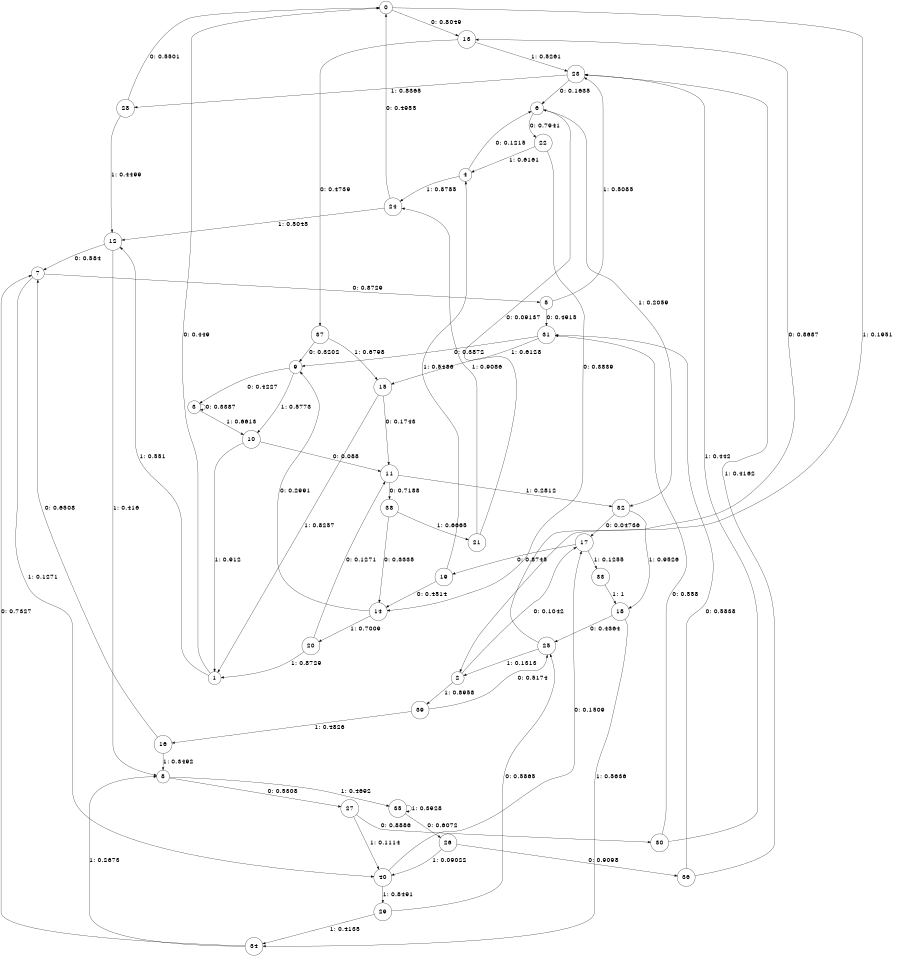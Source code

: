 digraph "ch36concat_phase3_L7" {
size = "6,8.5";
ratio = "fill";
node [shape = circle];
node [fontsize = 24];
edge [fontsize = 24];
0 -> 13 [label = "0: 0.8049   "];
0 -> 2 [label = "1: 0.1951   "];
1 -> 0 [label = "0: 0.449    "];
1 -> 12 [label = "1: 0.551    "];
2 -> 17 [label = "0: 0.1042   "];
2 -> 39 [label = "1: 0.8958   "];
3 -> 3 [label = "0: 0.3387   "];
3 -> 10 [label = "1: 0.6613   "];
4 -> 6 [label = "0: 0.1215   "];
4 -> 24 [label = "1: 0.8785   "];
5 -> 31 [label = "0: 0.4915   "];
5 -> 23 [label = "1: 0.5085   "];
6 -> 22 [label = "0: 0.7941   "];
6 -> 32 [label = "1: 0.2059   "];
7 -> 5 [label = "0: 0.8729   "];
7 -> 40 [label = "1: 0.1271   "];
8 -> 27 [label = "0: 0.5308   "];
8 -> 35 [label = "1: 0.4692   "];
9 -> 3 [label = "0: 0.4227   "];
9 -> 10 [label = "1: 0.5773   "];
10 -> 11 [label = "0: 0.088    "];
10 -> 1 [label = "1: 0.912    "];
11 -> 38 [label = "0: 0.7188   "];
11 -> 32 [label = "1: 0.2812   "];
12 -> 7 [label = "0: 0.584    "];
12 -> 8 [label = "1: 0.416    "];
13 -> 37 [label = "0: 0.4739   "];
13 -> 23 [label = "1: 0.5261   "];
14 -> 9 [label = "0: 0.2991   "];
14 -> 20 [label = "1: 0.7009   "];
15 -> 11 [label = "0: 0.1743   "];
15 -> 1 [label = "1: 0.8257   "];
16 -> 7 [label = "0: 0.6508   "];
16 -> 8 [label = "1: 0.3492   "];
17 -> 19 [label = "0: 0.8745   "];
17 -> 33 [label = "1: 0.1255   "];
18 -> 25 [label = "0: 0.4364   "];
18 -> 34 [label = "1: 0.5636   "];
19 -> 14 [label = "0: 0.4514   "];
19 -> 4 [label = "1: 0.5486   "];
20 -> 11 [label = "0: 0.1271   "];
20 -> 1 [label = "1: 0.8729   "];
21 -> 6 [label = "0: 0.09137  "];
21 -> 24 [label = "1: 0.9086   "];
22 -> 14 [label = "0: 0.3839   "];
22 -> 4 [label = "1: 0.6161   "];
23 -> 6 [label = "0: 0.1635   "];
23 -> 28 [label = "1: 0.8365   "];
24 -> 0 [label = "0: 0.4955   "];
24 -> 12 [label = "1: 0.5045   "];
25 -> 13 [label = "0: 0.8687   "];
25 -> 2 [label = "1: 0.1313   "];
26 -> 36 [label = "0: 0.9098   "];
26 -> 40 [label = "1: 0.09022  "];
27 -> 30 [label = "0: 0.8886   "];
27 -> 40 [label = "1: 0.1114   "];
28 -> 0 [label = "0: 0.5501   "];
28 -> 12 [label = "1: 0.4499   "];
29 -> 25 [label = "0: 0.5865   "];
29 -> 34 [label = "1: 0.4135   "];
30 -> 31 [label = "0: 0.558    "];
30 -> 23 [label = "1: 0.442    "];
31 -> 9 [label = "0: 0.3872   "];
31 -> 15 [label = "1: 0.6128   "];
32 -> 17 [label = "0: 0.04736  "];
32 -> 18 [label = "1: 0.9526   "];
33 -> 18 [label = "1: 1        "];
34 -> 7 [label = "0: 0.7327   "];
34 -> 8 [label = "1: 0.2673   "];
35 -> 26 [label = "0: 0.6072   "];
35 -> 35 [label = "1: 0.3928   "];
36 -> 31 [label = "0: 0.5838   "];
36 -> 23 [label = "1: 0.4162   "];
37 -> 9 [label = "0: 0.3202   "];
37 -> 15 [label = "1: 0.6798   "];
38 -> 14 [label = "0: 0.3335   "];
38 -> 21 [label = "1: 0.6665   "];
39 -> 25 [label = "0: 0.5174   "];
39 -> 16 [label = "1: 0.4826   "];
40 -> 17 [label = "0: 0.1509   "];
40 -> 29 [label = "1: 0.8491   "];
}